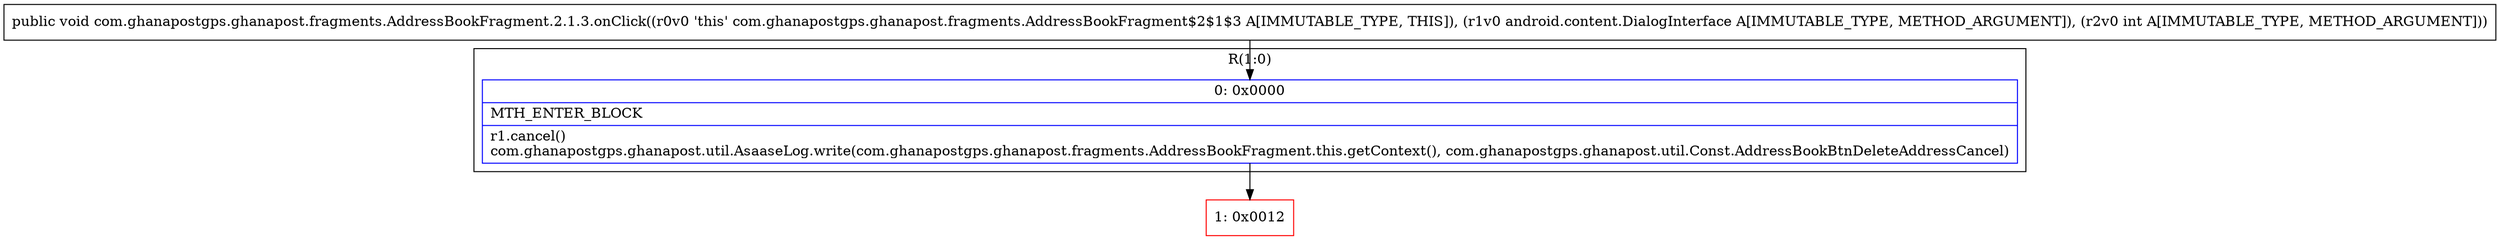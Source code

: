 digraph "CFG forcom.ghanapostgps.ghanapost.fragments.AddressBookFragment.2.1.3.onClick(Landroid\/content\/DialogInterface;I)V" {
subgraph cluster_Region_1714085171 {
label = "R(1:0)";
node [shape=record,color=blue];
Node_0 [shape=record,label="{0\:\ 0x0000|MTH_ENTER_BLOCK\l|r1.cancel()\lcom.ghanapostgps.ghanapost.util.AsaaseLog.write(com.ghanapostgps.ghanapost.fragments.AddressBookFragment.this.getContext(), com.ghanapostgps.ghanapost.util.Const.AddressBookBtnDeleteAddressCancel)\l}"];
}
Node_1 [shape=record,color=red,label="{1\:\ 0x0012}"];
MethodNode[shape=record,label="{public void com.ghanapostgps.ghanapost.fragments.AddressBookFragment.2.1.3.onClick((r0v0 'this' com.ghanapostgps.ghanapost.fragments.AddressBookFragment$2$1$3 A[IMMUTABLE_TYPE, THIS]), (r1v0 android.content.DialogInterface A[IMMUTABLE_TYPE, METHOD_ARGUMENT]), (r2v0 int A[IMMUTABLE_TYPE, METHOD_ARGUMENT])) }"];
MethodNode -> Node_0;
Node_0 -> Node_1;
}

